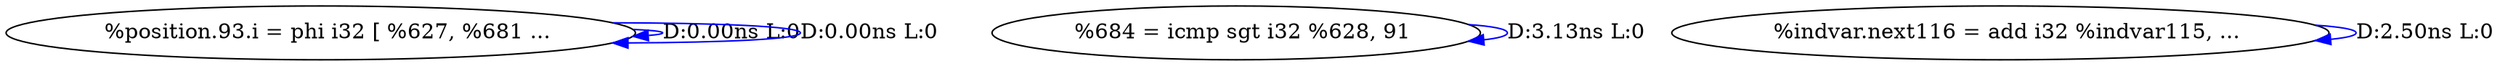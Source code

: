digraph {
Node0x2899a00[label="  %position.93.i = phi i32 [ %627, %681 ..."];
Node0x2899a00 -> Node0x2899a00[label="D:0.00ns L:0",color=blue];
Node0x2899a00 -> Node0x2899a00[label="D:0.00ns L:0",color=blue];
Node0x2899ae0[label="  %684 = icmp sgt i32 %628, 91"];
Node0x2899ae0 -> Node0x2899ae0[label="D:3.13ns L:0",color=blue];
Node0x2899bc0[label="  %indvar.next116 = add i32 %indvar115, ..."];
Node0x2899bc0 -> Node0x2899bc0[label="D:2.50ns L:0",color=blue];
}
